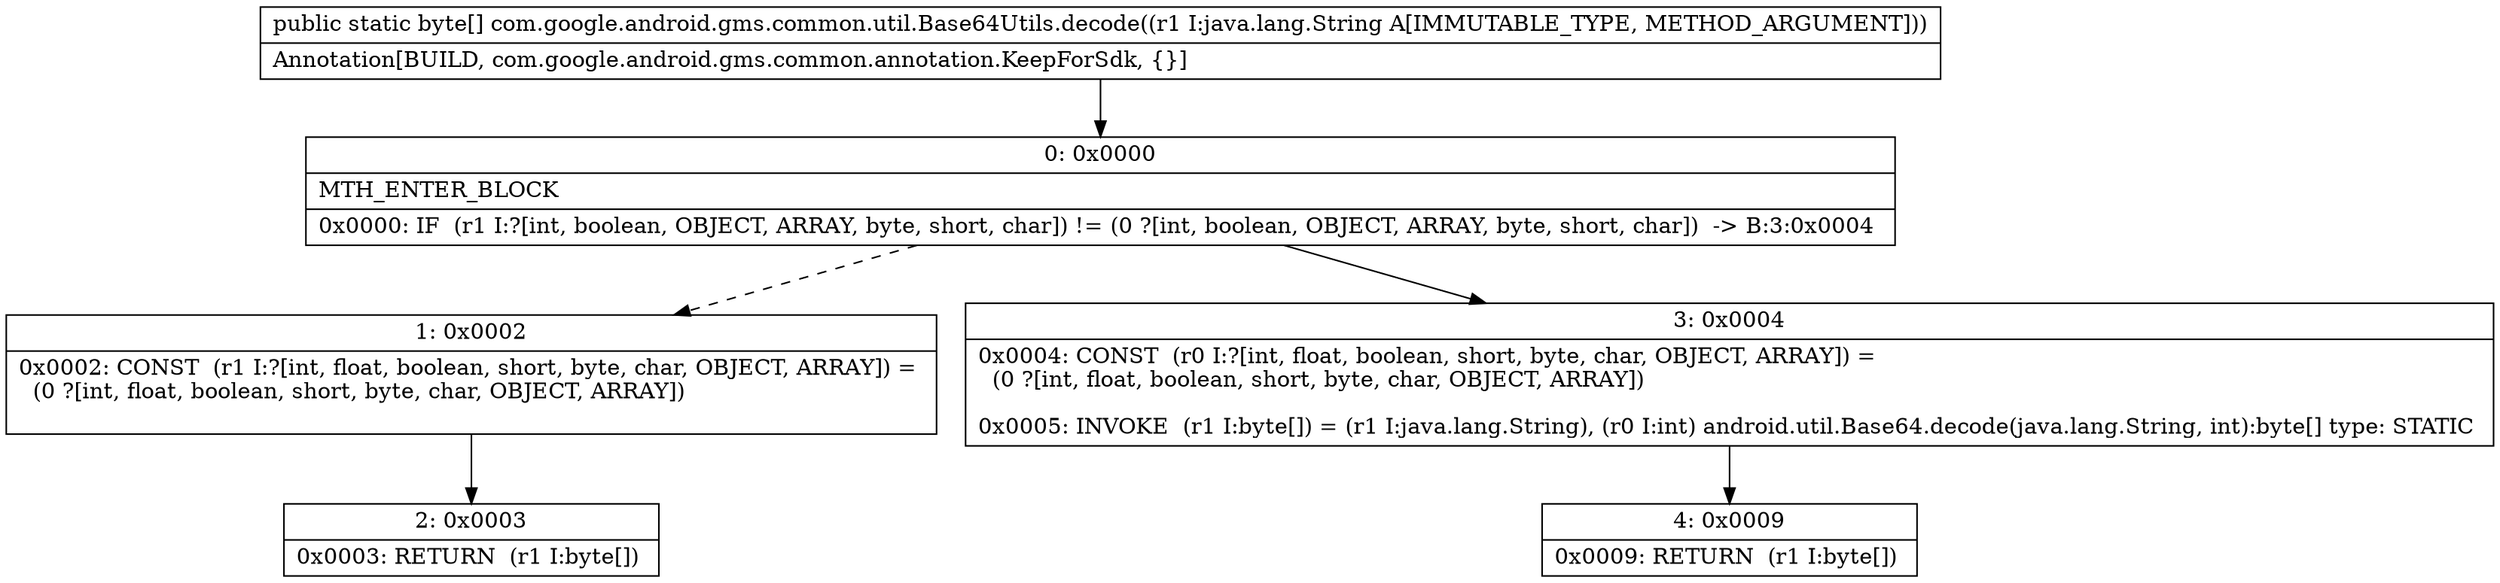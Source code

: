 digraph "CFG forcom.google.android.gms.common.util.Base64Utils.decode(Ljava\/lang\/String;)[B" {
Node_0 [shape=record,label="{0\:\ 0x0000|MTH_ENTER_BLOCK\l|0x0000: IF  (r1 I:?[int, boolean, OBJECT, ARRAY, byte, short, char]) != (0 ?[int, boolean, OBJECT, ARRAY, byte, short, char])  \-\> B:3:0x0004 \l}"];
Node_1 [shape=record,label="{1\:\ 0x0002|0x0002: CONST  (r1 I:?[int, float, boolean, short, byte, char, OBJECT, ARRAY]) = \l  (0 ?[int, float, boolean, short, byte, char, OBJECT, ARRAY])\l \l}"];
Node_2 [shape=record,label="{2\:\ 0x0003|0x0003: RETURN  (r1 I:byte[]) \l}"];
Node_3 [shape=record,label="{3\:\ 0x0004|0x0004: CONST  (r0 I:?[int, float, boolean, short, byte, char, OBJECT, ARRAY]) = \l  (0 ?[int, float, boolean, short, byte, char, OBJECT, ARRAY])\l \l0x0005: INVOKE  (r1 I:byte[]) = (r1 I:java.lang.String), (r0 I:int) android.util.Base64.decode(java.lang.String, int):byte[] type: STATIC \l}"];
Node_4 [shape=record,label="{4\:\ 0x0009|0x0009: RETURN  (r1 I:byte[]) \l}"];
MethodNode[shape=record,label="{public static byte[] com.google.android.gms.common.util.Base64Utils.decode((r1 I:java.lang.String A[IMMUTABLE_TYPE, METHOD_ARGUMENT]))  | Annotation[BUILD, com.google.android.gms.common.annotation.KeepForSdk, \{\}]\l}"];
MethodNode -> Node_0;
Node_0 -> Node_1[style=dashed];
Node_0 -> Node_3;
Node_1 -> Node_2;
Node_3 -> Node_4;
}

